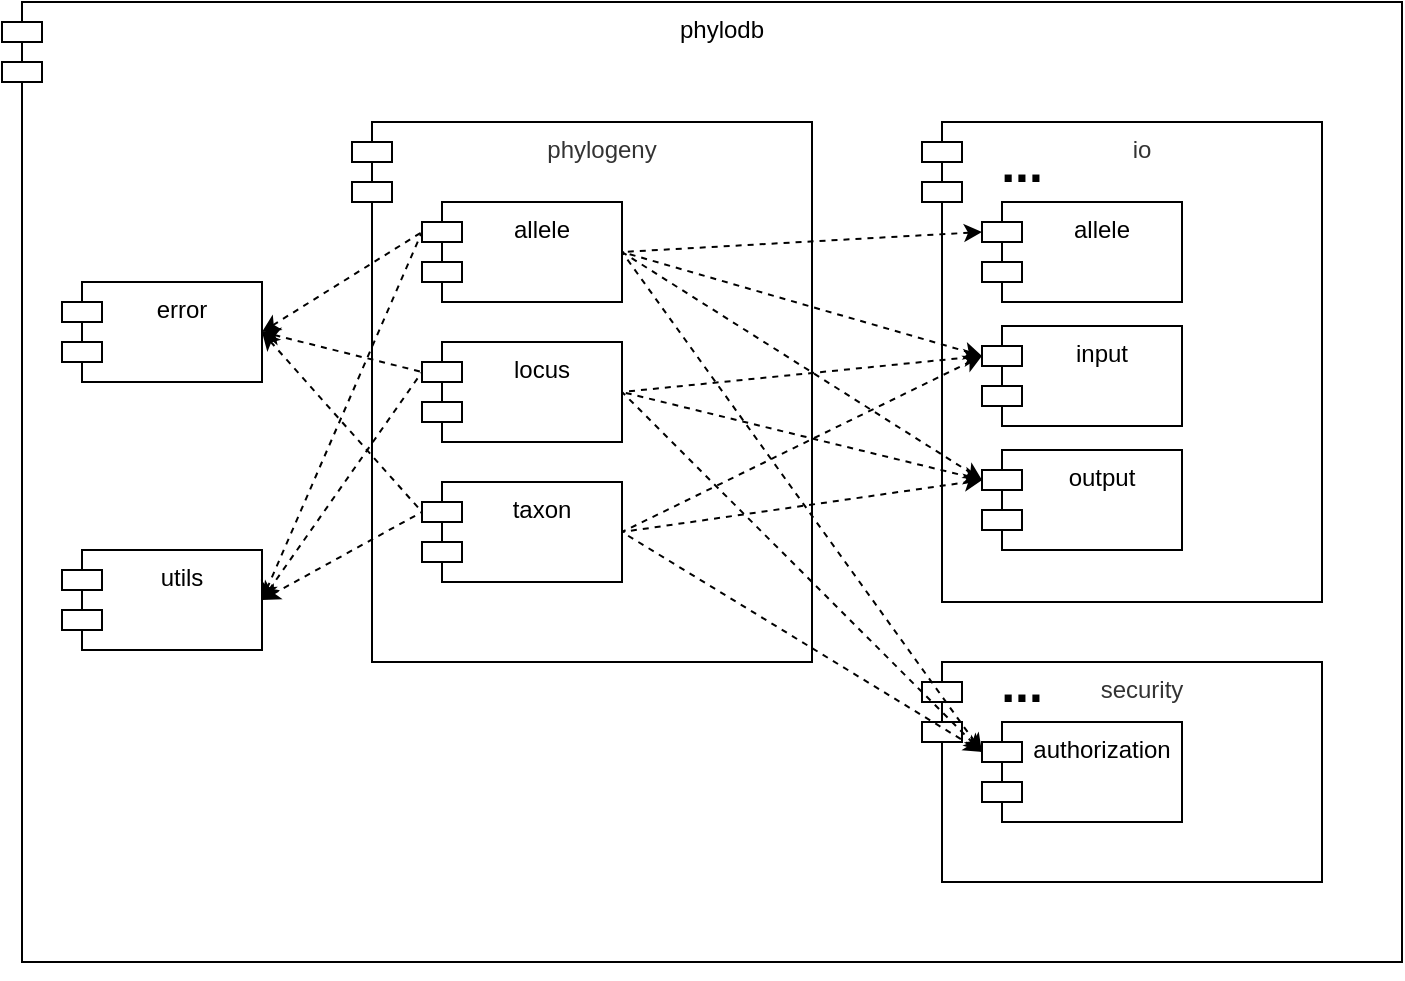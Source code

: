 <mxfile version="13.6.9" type="device"><diagram id="a_nmEjqGA8EwPsmjcP7y" name="Page-1"><mxGraphModel dx="1038" dy="631" grid="1" gridSize="10" guides="1" tooltips="1" connect="1" arrows="1" fold="1" page="1" pageScale="1" pageWidth="850" pageHeight="1100" math="0" shadow="0"><root><mxCell id="0"/><mxCell id="1" parent="0"/><mxCell id="zaFgmCWvZPszJnnbzANa-1" value="phylodb" style="shape=module;align=left;spacingLeft=20;align=center;verticalAlign=top;fillColor=none;" parent="1" vertex="1"><mxGeometry x="85" y="300" width="700" height="480" as="geometry"/></mxCell><mxCell id="zaFgmCWvZPszJnnbzANa-2" value="phylogeny" style="shape=module;align=left;spacingLeft=20;align=center;verticalAlign=top;fontColor=#333333;fillColor=none;" parent="1" vertex="1"><mxGeometry x="260" y="360" width="230" height="270" as="geometry"/></mxCell><mxCell id="zaFgmCWvZPszJnnbzANa-4" value="error" style="shape=module;align=left;spacingLeft=20;align=center;verticalAlign=top;" parent="1" vertex="1"><mxGeometry x="115" y="440" width="100" height="50" as="geometry"/></mxCell><mxCell id="zaFgmCWvZPszJnnbzANa-5" value="utils" style="shape=module;align=left;spacingLeft=20;align=center;verticalAlign=top;" parent="1" vertex="1"><mxGeometry x="115" y="574" width="100" height="50" as="geometry"/></mxCell><mxCell id="zaFgmCWvZPszJnnbzANa-6" value="taxon" style="shape=module;align=left;spacingLeft=20;align=center;verticalAlign=top;" parent="1" vertex="1"><mxGeometry x="295" y="540" width="100" height="50" as="geometry"/></mxCell><mxCell id="zaFgmCWvZPszJnnbzANa-9" value="io" style="shape=module;align=left;spacingLeft=20;align=center;verticalAlign=top;fontColor=#333333;fillColor=none;" parent="1" vertex="1"><mxGeometry x="545" y="360" width="200" height="240" as="geometry"/></mxCell><mxCell id="zaFgmCWvZPszJnnbzANa-10" value="output" style="shape=module;align=left;spacingLeft=20;align=center;verticalAlign=top;" parent="1" vertex="1"><mxGeometry x="575" y="524" width="100" height="50" as="geometry"/></mxCell><mxCell id="zaFgmCWvZPszJnnbzANa-11" value="input" style="shape=module;align=left;spacingLeft=20;align=center;verticalAlign=top;" parent="1" vertex="1"><mxGeometry x="575" y="462" width="100" height="50" as="geometry"/></mxCell><mxCell id="zaFgmCWvZPszJnnbzANa-13" value="" style="endArrow=none;dashed=1;html=1;exitX=0;exitY=0;exitDx=0;exitDy=15;exitPerimeter=0;startArrow=classic;startFill=1;entryX=1;entryY=0.5;entryDx=0;entryDy=0;" parent="1" source="zaFgmCWvZPszJnnbzANa-11" target="zaFgmCWvZPszJnnbzANa-6" edge="1"><mxGeometry width="50" height="50" relative="1" as="geometry"><mxPoint x="585" y="505" as="sourcePoint"/><mxPoint x="435" y="560" as="targetPoint"/></mxGeometry></mxCell><mxCell id="zaFgmCWvZPszJnnbzANa-14" value="" style="endArrow=none;dashed=1;html=1;exitX=1;exitY=0.5;exitDx=0;exitDy=0;startArrow=classic;startFill=1;entryX=0;entryY=0;entryDx=0;entryDy=15;entryPerimeter=0;" parent="1" source="zaFgmCWvZPszJnnbzANa-4" target="zaFgmCWvZPszJnnbzANa-6" edge="1"><mxGeometry width="50" height="50" relative="1" as="geometry"><mxPoint x="585" y="365" as="sourcePoint"/><mxPoint x="435" y="475" as="targetPoint"/></mxGeometry></mxCell><mxCell id="zaFgmCWvZPszJnnbzANa-15" value="" style="endArrow=none;dashed=1;html=1;exitX=1;exitY=0.5;exitDx=0;exitDy=0;startArrow=classic;startFill=1;entryX=0;entryY=0;entryDx=0;entryDy=15;entryPerimeter=0;" parent="1" source="zaFgmCWvZPszJnnbzANa-5" target="zaFgmCWvZPszJnnbzANa-6" edge="1"><mxGeometry width="50" height="50" relative="1" as="geometry"><mxPoint x="555" y="590" as="sourcePoint"/><mxPoint x="425" y="470" as="targetPoint"/></mxGeometry></mxCell><mxCell id="zaFgmCWvZPszJnnbzANa-16" value="" style="endArrow=none;dashed=1;html=1;exitX=0;exitY=0;exitDx=0;exitDy=15;exitPerimeter=0;startArrow=classic;startFill=1;entryX=1;entryY=0.5;entryDx=0;entryDy=0;" parent="1" source="zaFgmCWvZPszJnnbzANa-10" target="zaFgmCWvZPszJnnbzANa-6" edge="1"><mxGeometry width="50" height="50" relative="1" as="geometry"><mxPoint x="555" y="665" as="sourcePoint"/><mxPoint x="435" y="480" as="targetPoint"/></mxGeometry></mxCell><mxCell id="zaFgmCWvZPszJnnbzANa-17" value="&lt;b&gt;&lt;font style=&quot;font-size: 25px&quot;&gt;...&lt;/font&gt;&lt;/b&gt;" style="text;html=1;strokeColor=none;fillColor=none;align=center;verticalAlign=middle;whiteSpace=wrap;rounded=0;" parent="1" vertex="1"><mxGeometry x="575" y="370" width="40" height="20" as="geometry"/></mxCell><mxCell id="zaFgmCWvZPszJnnbzANa-18" value="security" style="shape=module;align=left;spacingLeft=20;align=center;verticalAlign=top;fontColor=#333333;fillColor=none;" parent="1" vertex="1"><mxGeometry x="545" y="630" width="200" height="110" as="geometry"/></mxCell><mxCell id="zaFgmCWvZPszJnnbzANa-19" value="&lt;b&gt;&lt;font style=&quot;font-size: 25px&quot;&gt;...&lt;/font&gt;&lt;/b&gt;" style="text;html=1;strokeColor=none;fillColor=none;align=center;verticalAlign=middle;whiteSpace=wrap;rounded=0;" parent="1" vertex="1"><mxGeometry x="575" y="630" width="40" height="20" as="geometry"/></mxCell><mxCell id="zaFgmCWvZPszJnnbzANa-20" value="authorization" style="shape=module;align=left;spacingLeft=20;align=center;verticalAlign=top;" parent="1" vertex="1"><mxGeometry x="575" y="660" width="100" height="50" as="geometry"/></mxCell><mxCell id="zaFgmCWvZPszJnnbzANa-21" style="edgeStyle=orthogonalEdgeStyle;rounded=0;orthogonalLoop=1;jettySize=auto;html=1;exitX=0.5;exitY=1;exitDx=0;exitDy=0;" parent="1" source="zaFgmCWvZPszJnnbzANa-1" target="zaFgmCWvZPszJnnbzANa-1" edge="1"><mxGeometry relative="1" as="geometry"/></mxCell><mxCell id="zaFgmCWvZPszJnnbzANa-22" value="" style="endArrow=none;dashed=1;html=1;exitX=0;exitY=0;exitDx=0;exitDy=15;exitPerimeter=0;startArrow=classic;startFill=1;entryX=1;entryY=0.5;entryDx=0;entryDy=0;" parent="1" source="zaFgmCWvZPszJnnbzANa-20" target="zaFgmCWvZPszJnnbzANa-6" edge="1"><mxGeometry width="50" height="50" relative="1" as="geometry"><mxPoint x="585" y="435" as="sourcePoint"/><mxPoint x="405" y="575" as="targetPoint"/></mxGeometry></mxCell><mxCell id="zaFgmCWvZPszJnnbzANa-24" value="locus" style="shape=module;align=left;spacingLeft=20;align=center;verticalAlign=top;" parent="1" vertex="1"><mxGeometry x="295" y="470" width="100" height="50" as="geometry"/></mxCell><mxCell id="zaFgmCWvZPszJnnbzANa-27" value="" style="endArrow=none;dashed=1;html=1;exitX=0;exitY=0;exitDx=0;exitDy=15;exitPerimeter=0;startArrow=classic;startFill=1;entryX=1;entryY=0.5;entryDx=0;entryDy=0;" parent="1" source="zaFgmCWvZPszJnnbzANa-11" target="zaFgmCWvZPszJnnbzANa-24" edge="1"><mxGeometry width="50" height="50" relative="1" as="geometry"><mxPoint x="585" y="375" as="sourcePoint"/><mxPoint x="405" y="505" as="targetPoint"/></mxGeometry></mxCell><mxCell id="zaFgmCWvZPszJnnbzANa-28" value="" style="endArrow=none;dashed=1;html=1;exitX=0;exitY=0;exitDx=0;exitDy=15;exitPerimeter=0;startArrow=classic;startFill=1;entryX=1;entryY=0.5;entryDx=0;entryDy=0;" parent="1" source="zaFgmCWvZPszJnnbzANa-10" target="zaFgmCWvZPszJnnbzANa-24" edge="1"><mxGeometry width="50" height="50" relative="1" as="geometry"><mxPoint x="585" y="439" as="sourcePoint"/><mxPoint x="405" y="505" as="targetPoint"/></mxGeometry></mxCell><mxCell id="zaFgmCWvZPszJnnbzANa-29" value="" style="endArrow=none;dashed=1;html=1;exitX=0;exitY=0;exitDx=0;exitDy=15;exitPerimeter=0;startArrow=classic;startFill=1;entryX=1;entryY=0.5;entryDx=0;entryDy=0;" parent="1" source="zaFgmCWvZPszJnnbzANa-20" target="zaFgmCWvZPszJnnbzANa-24" edge="1"><mxGeometry width="50" height="50" relative="1" as="geometry"><mxPoint x="585" y="500" as="sourcePoint"/><mxPoint x="405" y="505" as="targetPoint"/></mxGeometry></mxCell><mxCell id="zaFgmCWvZPszJnnbzANa-30" value="" style="endArrow=none;dashed=1;html=1;startArrow=classic;startFill=1;entryX=0;entryY=0;entryDx=0;entryDy=15;entryPerimeter=0;exitX=1;exitY=0.5;exitDx=0;exitDy=0;" parent="1" source="zaFgmCWvZPszJnnbzANa-4" target="zaFgmCWvZPszJnnbzANa-24" edge="1"><mxGeometry width="50" height="50" relative="1" as="geometry"><mxPoint x="225" y="479" as="sourcePoint"/><mxPoint x="405" y="505" as="targetPoint"/></mxGeometry></mxCell><mxCell id="zaFgmCWvZPszJnnbzANa-31" value="" style="endArrow=none;dashed=1;html=1;exitX=1;exitY=0.5;exitDx=0;exitDy=0;startArrow=classic;startFill=1;entryX=0;entryY=0;entryDx=0;entryDy=15;entryPerimeter=0;" parent="1" source="zaFgmCWvZPszJnnbzANa-5" target="zaFgmCWvZPszJnnbzANa-24" edge="1"><mxGeometry width="50" height="50" relative="1" as="geometry"><mxPoint x="585" y="725" as="sourcePoint"/><mxPoint x="405" y="505" as="targetPoint"/></mxGeometry></mxCell><mxCell id="zaFgmCWvZPszJnnbzANa-33" value="allele" style="shape=module;align=left;spacingLeft=20;align=center;verticalAlign=top;" parent="1" vertex="1"><mxGeometry x="295" y="400" width="100" height="50" as="geometry"/></mxCell><mxCell id="zaFgmCWvZPszJnnbzANa-34" value="allele" style="shape=module;align=left;spacingLeft=20;align=center;verticalAlign=top;" parent="1" vertex="1"><mxGeometry x="575" y="400" width="100" height="50" as="geometry"/></mxCell><mxCell id="zaFgmCWvZPszJnnbzANa-35" value="" style="endArrow=none;dashed=1;html=1;exitX=0;exitY=0;exitDx=0;exitDy=15;exitPerimeter=0;startArrow=classic;startFill=1;entryX=1;entryY=0.5;entryDx=0;entryDy=0;" parent="1" source="zaFgmCWvZPszJnnbzANa-34" target="zaFgmCWvZPszJnnbzANa-33" edge="1"><mxGeometry width="50" height="50" relative="1" as="geometry"><mxPoint x="585" y="377" as="sourcePoint"/><mxPoint x="405" y="505" as="targetPoint"/></mxGeometry></mxCell><mxCell id="zaFgmCWvZPszJnnbzANa-36" value="" style="endArrow=none;dashed=1;html=1;exitX=0;exitY=0;exitDx=0;exitDy=15;exitPerimeter=0;startArrow=classic;startFill=1;entryX=1;entryY=0.5;entryDx=0;entryDy=0;" parent="1" source="zaFgmCWvZPszJnnbzANa-11" target="zaFgmCWvZPszJnnbzANa-33" edge="1"><mxGeometry width="50" height="50" relative="1" as="geometry"><mxPoint x="585" y="315" as="sourcePoint"/><mxPoint x="405" y="435" as="targetPoint"/></mxGeometry></mxCell><mxCell id="zaFgmCWvZPszJnnbzANa-37" value="" style="endArrow=none;dashed=1;html=1;exitX=0;exitY=0;exitDx=0;exitDy=15;exitPerimeter=0;startArrow=classic;startFill=1;entryX=1;entryY=0.5;entryDx=0;entryDy=0;" parent="1" source="zaFgmCWvZPszJnnbzANa-10" target="zaFgmCWvZPszJnnbzANa-33" edge="1"><mxGeometry width="50" height="50" relative="1" as="geometry"><mxPoint x="585" y="439" as="sourcePoint"/><mxPoint x="405" y="435" as="targetPoint"/></mxGeometry></mxCell><mxCell id="zaFgmCWvZPszJnnbzANa-38" value="" style="endArrow=none;dashed=1;html=1;exitX=0;exitY=0;exitDx=0;exitDy=15;exitPerimeter=0;startArrow=classic;startFill=1;entryX=1;entryY=0.5;entryDx=0;entryDy=0;" parent="1" source="zaFgmCWvZPszJnnbzANa-20" target="zaFgmCWvZPszJnnbzANa-33" edge="1"><mxGeometry width="50" height="50" relative="1" as="geometry"><mxPoint x="585" y="501" as="sourcePoint"/><mxPoint x="405" y="435" as="targetPoint"/></mxGeometry></mxCell><mxCell id="zaFgmCWvZPszJnnbzANa-39" value="" style="endArrow=none;dashed=1;html=1;startArrow=classic;startFill=1;entryX=0;entryY=0;entryDx=0;entryDy=15;entryPerimeter=0;exitX=1;exitY=0.5;exitDx=0;exitDy=0;" parent="1" source="zaFgmCWvZPszJnnbzANa-4" target="zaFgmCWvZPszJnnbzANa-33" edge="1"><mxGeometry width="50" height="50" relative="1" as="geometry"><mxPoint x="225" y="479" as="sourcePoint"/><mxPoint x="405" y="435" as="targetPoint"/></mxGeometry></mxCell><mxCell id="zaFgmCWvZPszJnnbzANa-40" value="" style="endArrow=none;dashed=1;html=1;exitX=1;exitY=0.5;exitDx=0;exitDy=0;startArrow=classic;startFill=1;entryX=0;entryY=0;entryDx=0;entryDy=15;entryPerimeter=0;" parent="1" source="zaFgmCWvZPszJnnbzANa-5" target="zaFgmCWvZPszJnnbzANa-33" edge="1"><mxGeometry width="50" height="50" relative="1" as="geometry"><mxPoint x="585" y="725" as="sourcePoint"/><mxPoint x="405" y="435" as="targetPoint"/></mxGeometry></mxCell></root></mxGraphModel></diagram></mxfile>